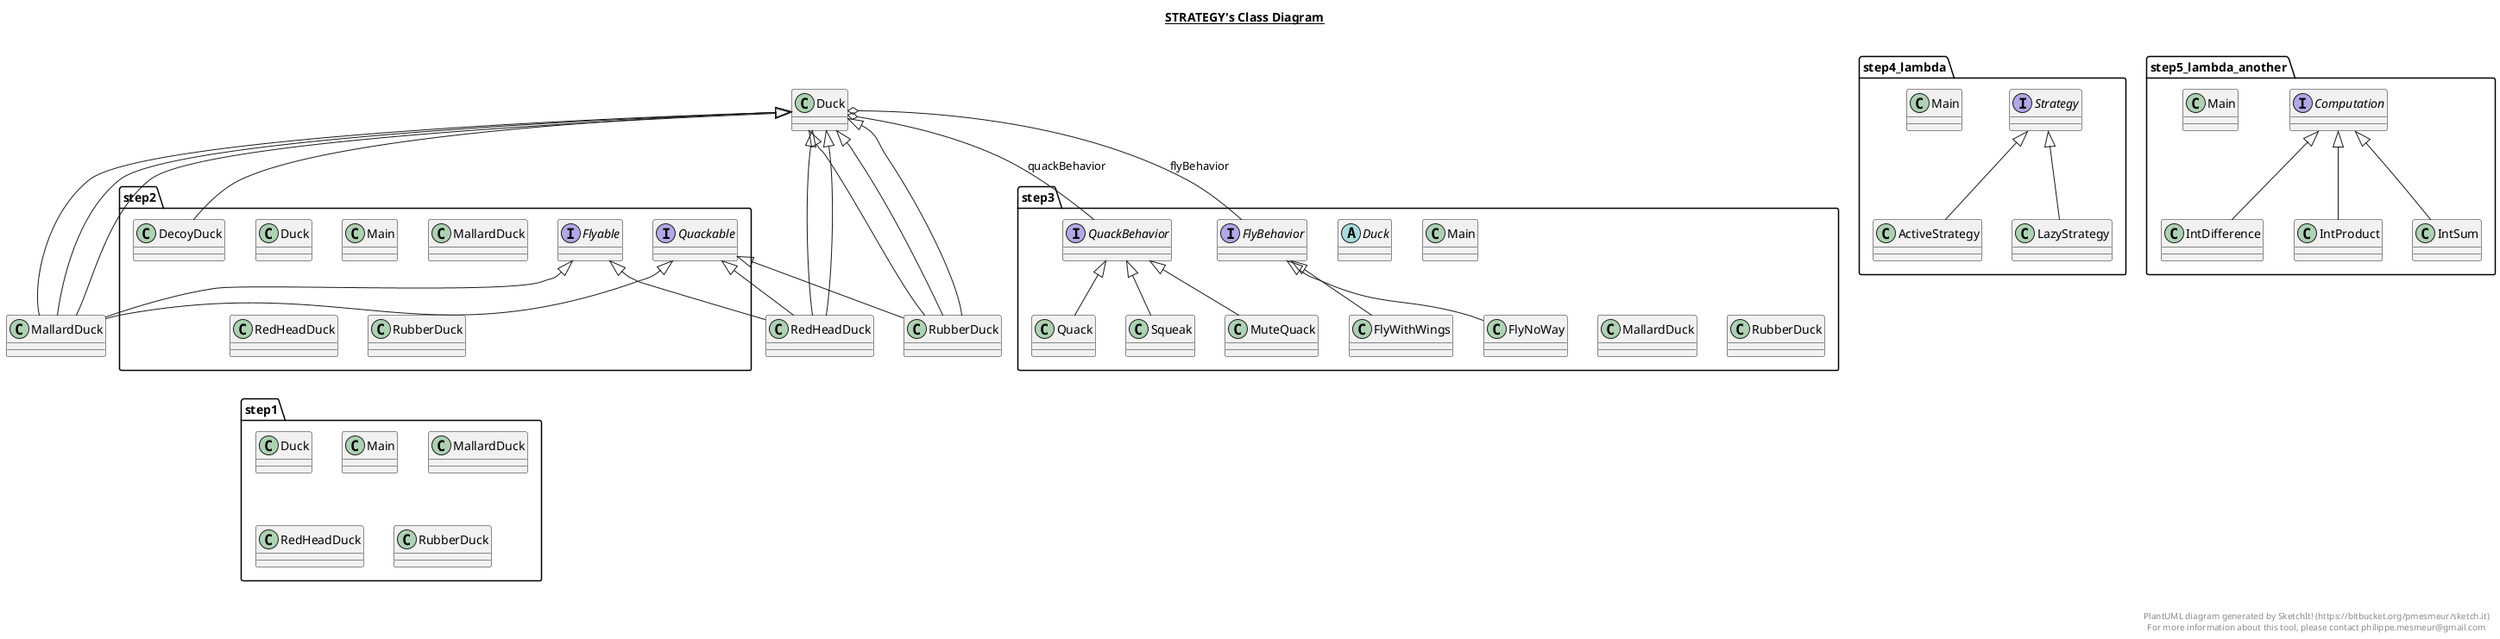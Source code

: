 @startuml

title __STRATEGY's Class Diagram__\n

  package step4_lambda {
    class ActiveStrategy {
    }
  }
  

  package step5_lambda_another {
    interface Computation {
    }
  }
  

  package step2 {
    class DecoyDuck {
    }
  }
  

  package step2 {
    class Duck {
    }
  }
  

  package step3 {
    abstract class Duck {
    }
  }
  

  package step1 {
    class Duck {
    }
  }
  

  package step3 {
    interface FlyBehavior {
    }
  }
  

  package step3 {
    class FlyNoWay {
    }
  }
  

  package step3 {
    class FlyWithWings {
    }
  }
  

  package step2 {
    interface Flyable {
    }
  }
  

  package step5_lambda_another {
    class IntDifference {
    }
  }
  

  package step5_lambda_another {
    class IntProduct {
    }
  }
  

  package step5_lambda_another {
    class IntSum {
    }
  }
  

  package step4_lambda {
    class LazyStrategy {
    }
  }
  

  package step3 {
    class Main {
    }
  }
  

  package step2 {
    class Main {
    }
  }
  

  package step1 {
    class Main {
    }
  }
  

  package step5_lambda_another {
    class Main {
    }
  }
  

  package step4_lambda {
    class Main {
    }
  }
  

  package step3 {
    class MallardDuck {
    }
  }
  

  package step1 {
    class MallardDuck {
    }
  }
  

  package step2 {
    class MallardDuck {
    }
  }
  

  package step3 {
    class MuteQuack {
    }
  }
  

  package step3 {
    class Quack {
    }
  }
  

  package step3 {
    interface QuackBehavior {
    }
  }
  

  package step2 {
    interface Quackable {
    }
  }
  

  package step1 {
    class RedHeadDuck {
    }
  }
  

  package step2 {
    class RedHeadDuck {
    }
  }
  

  package step2 {
    class RubberDuck {
    }
  }
  

  package step3 {
    class RubberDuck {
    }
  }
  

  package step1 {
    class RubberDuck {
    }
  }
  

  package step3 {
    class Squeak {
    }
  }
  

  package step4_lambda {
    interface Strategy {
    }
  }
  

  ActiveStrategy -up-|> Strategy
  DecoyDuck -up-|> Duck
  Duck o-- FlyBehavior : flyBehavior
  Duck o-- QuackBehavior : quackBehavior
  FlyNoWay -up-|> FlyBehavior
  FlyWithWings -up-|> FlyBehavior
  IntDifference -up-|> Computation
  IntProduct -up-|> Computation
  IntSum -up-|> Computation
  LazyStrategy -up-|> Strategy
  MallardDuck -up-|> Duck
  MallardDuck -up-|> Duck
  MallardDuck -up-|> Flyable
  MallardDuck -up-|> Quackable
  MallardDuck -up-|> Duck
  MuteQuack -up-|> QuackBehavior
  Quack -up-|> QuackBehavior
  RedHeadDuck -up-|> Duck
  RedHeadDuck -up-|> Flyable
  RedHeadDuck -up-|> Quackable
  RedHeadDuck -up-|> Duck
  RubberDuck -up-|> Quackable
  RubberDuck -up-|> Duck
  RubberDuck -up-|> Duck
  RubberDuck -up-|> Duck
  Squeak -up-|> QuackBehavior


right footer


PlantUML diagram generated by SketchIt! (https://bitbucket.org/pmesmeur/sketch.it)
For more information about this tool, please contact philippe.mesmeur@gmail.com
endfooter

@enduml
